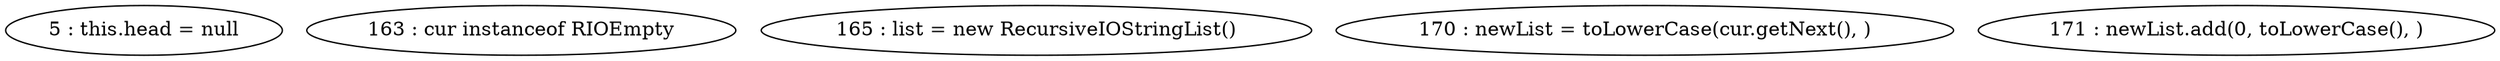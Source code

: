 digraph G {
"5 : this.head = null"
"163 : cur instanceof RIOEmpty"
"165 : list = new RecursiveIOStringList()"
"170 : newList = toLowerCase(cur.getNext(), )"
"171 : newList.add(0, toLowerCase(), )"
}